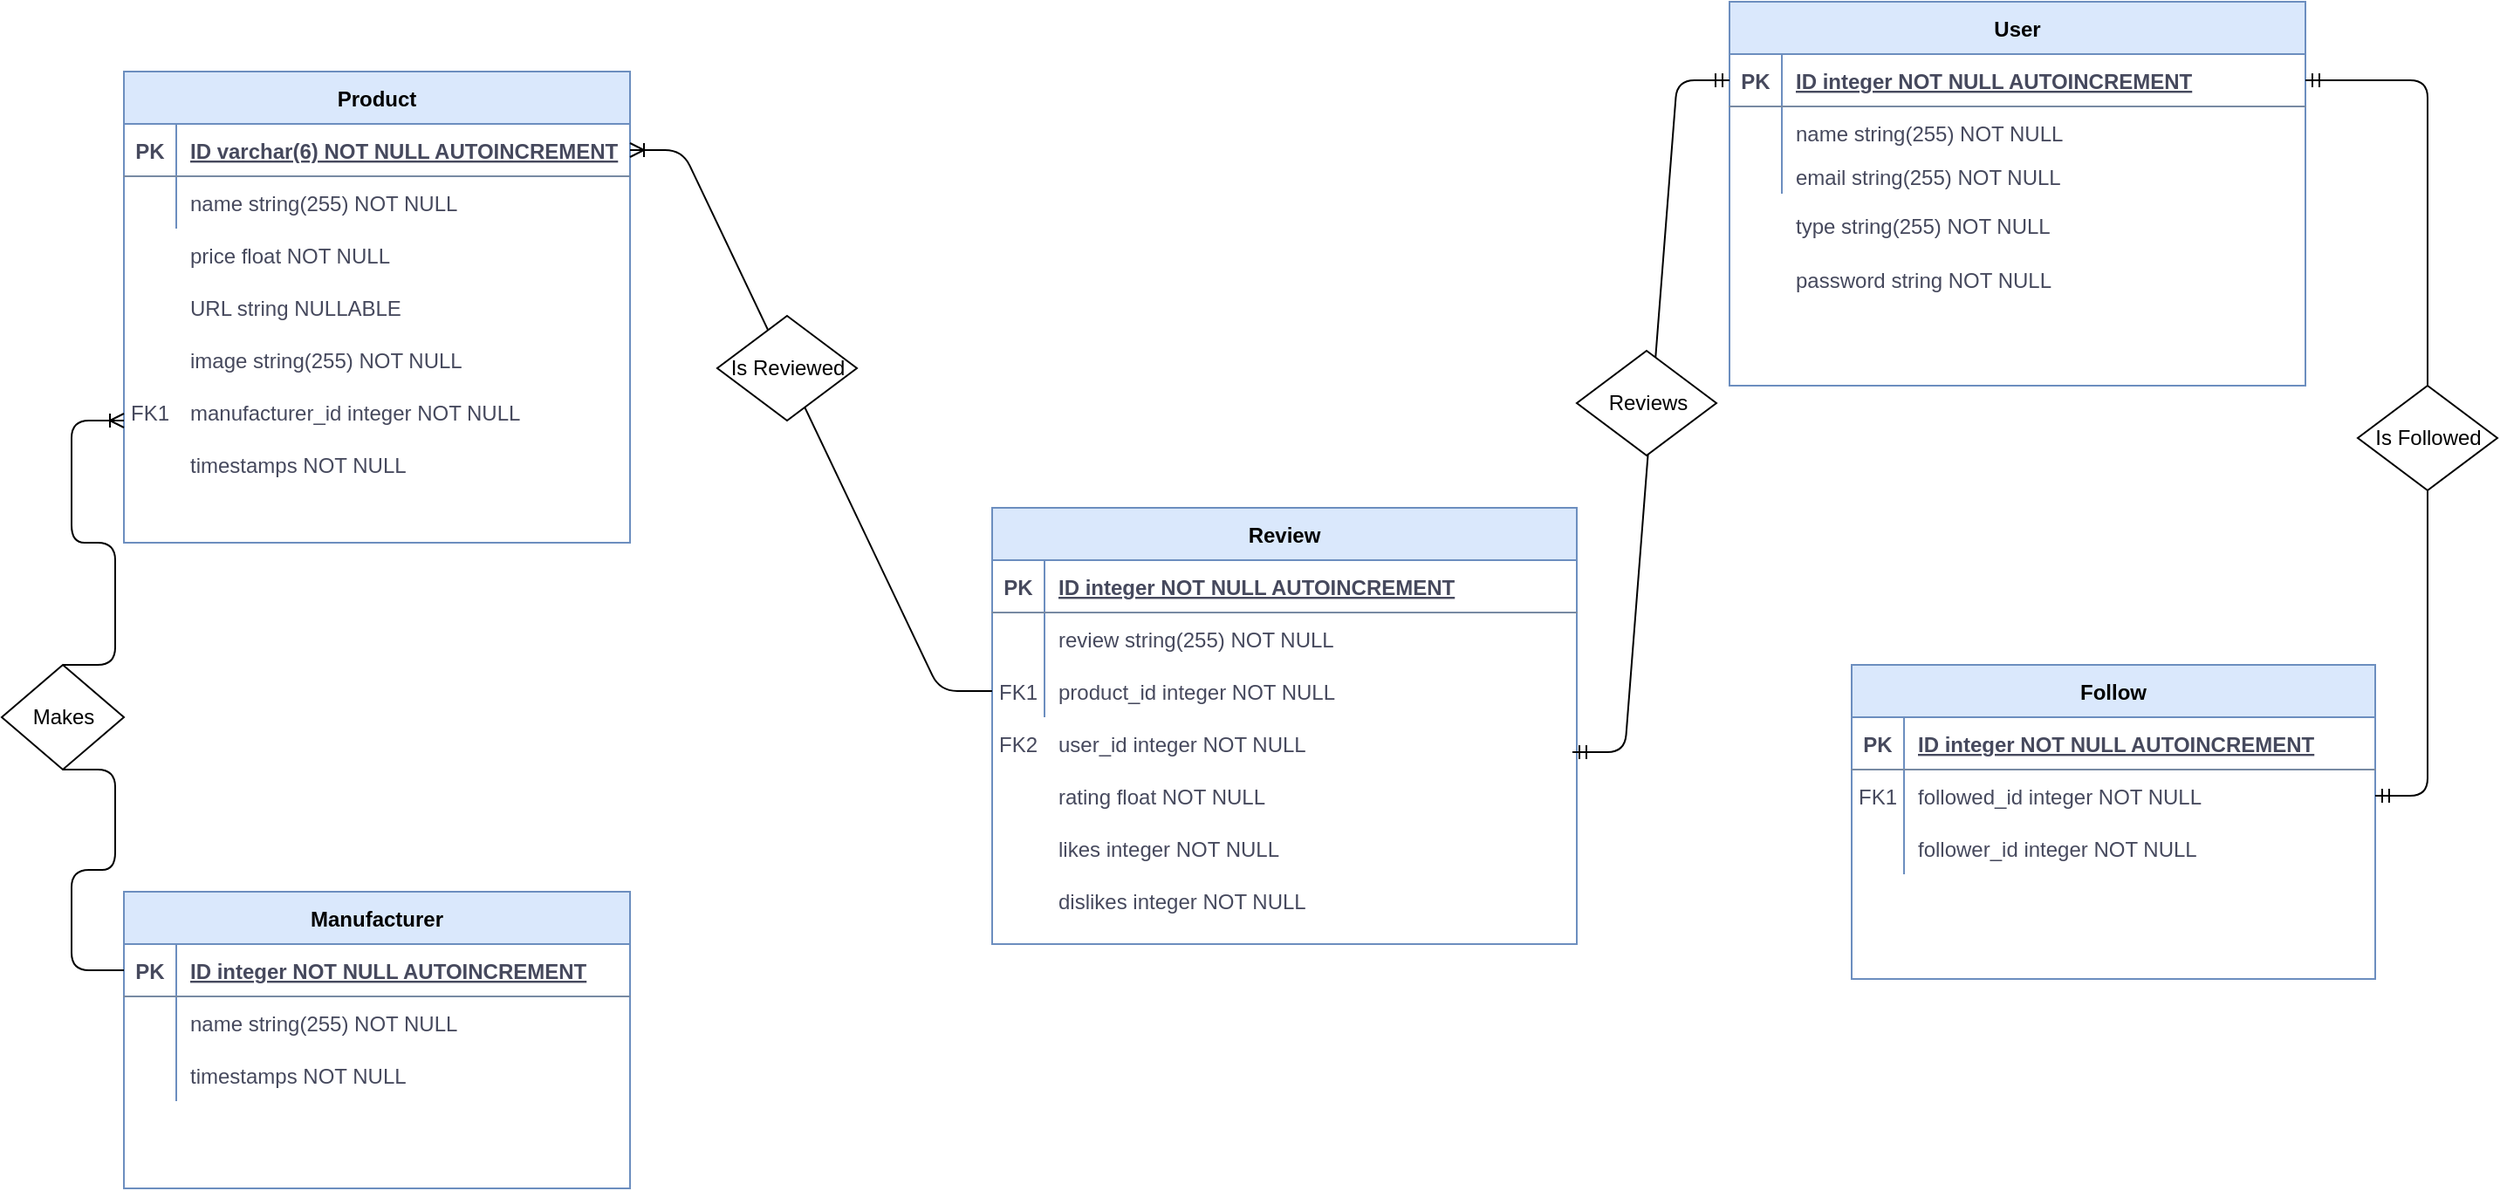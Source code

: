 <mxfile version="15.1.1" type="device"><diagram id="R2lEEEUBdFMjLlhIrx00" name="Page-1"><mxGraphModel dx="2066" dy="826" grid="0" gridSize="10" guides="1" tooltips="1" connect="1" arrows="1" fold="1" page="1" pageScale="1" pageWidth="1700" pageHeight="1100" background="#FFFFFF" math="0" shadow="0" extFonts="Permanent Marker^https://fonts.googleapis.com/css?family=Permanent+Marker"><root><mxCell id="0"/><mxCell id="1" parent="0"/><mxCell id="C-vyLk0tnHw3VtMMgP7b-2" value="User" style="shape=table;startSize=30;container=1;collapsible=1;childLayout=tableLayout;fixedRows=1;rowLines=0;fontStyle=1;align=center;resizeLast=1;fillColor=#dae8fc;strokeColor=#6c8ebf;" parent="1" vertex="1"><mxGeometry x="990" y="50" width="330" height="220" as="geometry"/></mxCell><mxCell id="C-vyLk0tnHw3VtMMgP7b-3" value="" style="shape=partialRectangle;collapsible=0;dropTarget=0;pointerEvents=0;fillColor=none;points=[[0,0.5],[1,0.5]];portConstraint=eastwest;top=0;left=0;right=0;bottom=1;strokeColor=#788AA3;fontColor=#46495D;" parent="C-vyLk0tnHw3VtMMgP7b-2" vertex="1"><mxGeometry y="30" width="330" height="30" as="geometry"/></mxCell><mxCell id="C-vyLk0tnHw3VtMMgP7b-4" value="PK" style="shape=partialRectangle;overflow=hidden;connectable=0;fillColor=none;top=0;left=0;bottom=0;right=0;fontStyle=1;strokeColor=#788AA3;fontColor=#46495D;" parent="C-vyLk0tnHw3VtMMgP7b-3" vertex="1"><mxGeometry width="30" height="30" as="geometry"/></mxCell><mxCell id="C-vyLk0tnHw3VtMMgP7b-5" value="ID integer NOT NULL AUTOINCREMENT" style="shape=partialRectangle;overflow=hidden;connectable=0;fillColor=none;top=0;left=0;bottom=0;right=0;align=left;spacingLeft=6;fontStyle=5;strokeColor=#788AA3;fontColor=#46495D;" parent="C-vyLk0tnHw3VtMMgP7b-3" vertex="1"><mxGeometry x="30" width="300" height="30" as="geometry"/></mxCell><mxCell id="C-vyLk0tnHw3VtMMgP7b-6" value="" style="shape=partialRectangle;collapsible=0;dropTarget=0;pointerEvents=0;fillColor=none;points=[[0,0.5],[1,0.5]];portConstraint=eastwest;top=0;left=0;right=0;bottom=0;strokeColor=#788AA3;fontColor=#46495D;" parent="C-vyLk0tnHw3VtMMgP7b-2" vertex="1"><mxGeometry y="60" width="330" height="30" as="geometry"/></mxCell><mxCell id="C-vyLk0tnHw3VtMMgP7b-7" value="" style="shape=partialRectangle;overflow=hidden;connectable=0;fillColor=none;top=0;left=0;bottom=0;right=0;strokeColor=#788AA3;fontColor=#46495D;" parent="C-vyLk0tnHw3VtMMgP7b-6" vertex="1"><mxGeometry width="30" height="30" as="geometry"/></mxCell><mxCell id="C-vyLk0tnHw3VtMMgP7b-8" value="name string(255) NOT NULL" style="shape=partialRectangle;overflow=hidden;connectable=0;fillColor=none;top=0;left=0;bottom=0;right=0;align=left;spacingLeft=6;strokeColor=#788AA3;fontColor=#46495D;" parent="C-vyLk0tnHw3VtMMgP7b-6" vertex="1"><mxGeometry x="30" width="300" height="30" as="geometry"/></mxCell><mxCell id="C-vyLk0tnHw3VtMMgP7b-9" value="" style="shape=partialRectangle;collapsible=0;dropTarget=0;pointerEvents=0;fillColor=none;points=[[0,0.5],[1,0.5]];portConstraint=eastwest;top=0;left=0;right=0;bottom=0;strokeColor=#788AA3;fontColor=#46495D;" parent="C-vyLk0tnHw3VtMMgP7b-2" vertex="1"><mxGeometry y="90" width="330" height="20" as="geometry"/></mxCell><mxCell id="C-vyLk0tnHw3VtMMgP7b-10" value="" style="shape=partialRectangle;overflow=hidden;connectable=0;fillColor=none;top=0;left=0;bottom=0;right=0;strokeColor=#788AA3;fontColor=#46495D;" parent="C-vyLk0tnHw3VtMMgP7b-9" vertex="1"><mxGeometry width="30" height="20" as="geometry"/></mxCell><mxCell id="C-vyLk0tnHw3VtMMgP7b-11" value="email string(255) NOT NULL" style="shape=partialRectangle;overflow=hidden;connectable=0;fillColor=none;top=0;left=0;bottom=0;right=0;align=left;spacingLeft=6;strokeColor=#788AA3;fontColor=#46495D;" parent="C-vyLk0tnHw3VtMMgP7b-9" vertex="1"><mxGeometry x="30" width="300" height="20" as="geometry"/></mxCell><mxCell id="C-vyLk0tnHw3VtMMgP7b-13" value="Review" style="shape=table;startSize=30;container=1;collapsible=1;childLayout=tableLayout;fixedRows=1;rowLines=0;fontStyle=1;align=center;resizeLast=1;fillColor=#dae8fc;strokeColor=#6c8ebf;" parent="1" vertex="1"><mxGeometry x="567.5" y="340" width="335" height="250" as="geometry"/></mxCell><mxCell id="C-vyLk0tnHw3VtMMgP7b-14" value="" style="shape=partialRectangle;collapsible=0;dropTarget=0;pointerEvents=0;fillColor=none;points=[[0,0.5],[1,0.5]];portConstraint=eastwest;top=0;left=0;right=0;bottom=1;strokeColor=#788AA3;fontColor=#46495D;" parent="C-vyLk0tnHw3VtMMgP7b-13" vertex="1"><mxGeometry y="30" width="335" height="30" as="geometry"/></mxCell><mxCell id="C-vyLk0tnHw3VtMMgP7b-15" value="PK" style="shape=partialRectangle;overflow=hidden;connectable=0;fillColor=none;top=0;left=0;bottom=0;right=0;fontStyle=1;strokeColor=#788AA3;fontColor=#46495D;" parent="C-vyLk0tnHw3VtMMgP7b-14" vertex="1"><mxGeometry width="30" height="30" as="geometry"/></mxCell><mxCell id="C-vyLk0tnHw3VtMMgP7b-16" value="ID integer NOT NULL AUTOINCREMENT" style="shape=partialRectangle;overflow=hidden;connectable=0;fillColor=none;top=0;left=0;bottom=0;right=0;align=left;spacingLeft=6;fontStyle=5;strokeColor=#788AA3;fontColor=#46495D;" parent="C-vyLk0tnHw3VtMMgP7b-14" vertex="1"><mxGeometry x="30" width="305" height="30" as="geometry"/></mxCell><mxCell id="C-vyLk0tnHw3VtMMgP7b-17" value="" style="shape=partialRectangle;collapsible=0;dropTarget=0;pointerEvents=0;fillColor=none;points=[[0,0.5],[1,0.5]];portConstraint=eastwest;top=0;left=0;right=0;bottom=0;strokeColor=#788AA3;fontColor=#46495D;" parent="C-vyLk0tnHw3VtMMgP7b-13" vertex="1"><mxGeometry y="60" width="335" height="30" as="geometry"/></mxCell><mxCell id="C-vyLk0tnHw3VtMMgP7b-18" value="" style="shape=partialRectangle;overflow=hidden;connectable=0;fillColor=none;top=0;left=0;bottom=0;right=0;strokeColor=#788AA3;fontColor=#46495D;" parent="C-vyLk0tnHw3VtMMgP7b-17" vertex="1"><mxGeometry width="30" height="30" as="geometry"/></mxCell><mxCell id="C-vyLk0tnHw3VtMMgP7b-19" value="review string(255) NOT NULL" style="shape=partialRectangle;overflow=hidden;connectable=0;fillColor=none;top=0;left=0;bottom=0;right=0;align=left;spacingLeft=6;strokeColor=#788AA3;fontColor=#46495D;" parent="C-vyLk0tnHw3VtMMgP7b-17" vertex="1"><mxGeometry x="30" width="305" height="30" as="geometry"/></mxCell><mxCell id="C-vyLk0tnHw3VtMMgP7b-20" value="" style="shape=partialRectangle;collapsible=0;dropTarget=0;pointerEvents=0;fillColor=none;points=[[0,0.5],[1,0.5]];portConstraint=eastwest;top=0;left=0;right=0;bottom=0;strokeColor=#788AA3;fontColor=#46495D;" parent="C-vyLk0tnHw3VtMMgP7b-13" vertex="1"><mxGeometry y="90" width="335" height="30" as="geometry"/></mxCell><mxCell id="C-vyLk0tnHw3VtMMgP7b-21" value="" style="shape=partialRectangle;overflow=hidden;connectable=0;fillColor=none;top=0;left=0;bottom=0;right=0;strokeColor=#788AA3;fontColor=#46495D;" parent="C-vyLk0tnHw3VtMMgP7b-20" vertex="1"><mxGeometry width="30" height="30" as="geometry"/></mxCell><mxCell id="C-vyLk0tnHw3VtMMgP7b-22" value="" style="shape=partialRectangle;overflow=hidden;connectable=0;fillColor=none;top=0;left=0;bottom=0;right=0;align=left;spacingLeft=6;strokeColor=#788AA3;fontColor=#46495D;" parent="C-vyLk0tnHw3VtMMgP7b-20" vertex="1"><mxGeometry x="30" width="305" height="30" as="geometry"/></mxCell><mxCell id="C-vyLk0tnHw3VtMMgP7b-23" value="Product" style="shape=table;startSize=30;container=1;collapsible=1;childLayout=tableLayout;fixedRows=1;rowLines=0;fontStyle=1;align=center;resizeLast=1;fillColor=#dae8fc;strokeColor=#6c8ebf;" parent="1" vertex="1"><mxGeometry x="70" y="90" width="290" height="270" as="geometry"/></mxCell><mxCell id="C-vyLk0tnHw3VtMMgP7b-24" value="" style="shape=partialRectangle;collapsible=0;dropTarget=0;pointerEvents=0;fillColor=none;points=[[0,0.5],[1,0.5]];portConstraint=eastwest;top=0;left=0;right=0;bottom=1;strokeColor=#788AA3;fontColor=#46495D;" parent="C-vyLk0tnHw3VtMMgP7b-23" vertex="1"><mxGeometry y="30" width="290" height="30" as="geometry"/></mxCell><mxCell id="C-vyLk0tnHw3VtMMgP7b-25" value="PK" style="shape=partialRectangle;overflow=hidden;connectable=0;fillColor=none;top=0;left=0;bottom=0;right=0;fontStyle=1;strokeColor=#788AA3;fontColor=#46495D;" parent="C-vyLk0tnHw3VtMMgP7b-24" vertex="1"><mxGeometry width="30" height="30" as="geometry"/></mxCell><mxCell id="C-vyLk0tnHw3VtMMgP7b-26" value="ID varchar(6) NOT NULL AUTOINCREMENT" style="shape=partialRectangle;overflow=hidden;connectable=0;fillColor=none;top=0;left=0;bottom=0;right=0;align=left;spacingLeft=6;fontStyle=5;strokeColor=#788AA3;fontColor=#46495D;" parent="C-vyLk0tnHw3VtMMgP7b-24" vertex="1"><mxGeometry x="30" width="260" height="30" as="geometry"/></mxCell><mxCell id="C-vyLk0tnHw3VtMMgP7b-27" value="" style="shape=partialRectangle;collapsible=0;dropTarget=0;pointerEvents=0;fillColor=none;points=[[0,0.5],[1,0.5]];portConstraint=eastwest;top=0;left=0;right=0;bottom=0;strokeColor=#788AA3;fontColor=#46495D;" parent="C-vyLk0tnHw3VtMMgP7b-23" vertex="1"><mxGeometry y="60" width="290" height="30" as="geometry"/></mxCell><mxCell id="C-vyLk0tnHw3VtMMgP7b-28" value="" style="shape=partialRectangle;overflow=hidden;connectable=0;fillColor=none;top=0;left=0;bottom=0;right=0;strokeColor=#788AA3;fontColor=#46495D;" parent="C-vyLk0tnHw3VtMMgP7b-27" vertex="1"><mxGeometry width="30" height="30" as="geometry"/></mxCell><mxCell id="C-vyLk0tnHw3VtMMgP7b-29" value="name string(255) NOT NULL" style="shape=partialRectangle;overflow=hidden;connectable=0;fillColor=none;top=0;left=0;bottom=0;right=0;align=left;spacingLeft=6;strokeColor=#788AA3;fontColor=#46495D;" parent="C-vyLk0tnHw3VtMMgP7b-27" vertex="1"><mxGeometry x="30" width="260" height="30" as="geometry"/></mxCell><mxCell id="gpZ13DJWJW5SmuJA7T7j-2" value="price float NOT NULL" style="shape=partialRectangle;overflow=hidden;connectable=0;fillColor=none;top=0;left=0;bottom=0;right=0;align=left;spacingLeft=6;strokeColor=#788AA3;fontColor=#46495D;" parent="1" vertex="1"><mxGeometry x="100" y="180" width="220" height="30" as="geometry"/></mxCell><mxCell id="gpZ13DJWJW5SmuJA7T7j-3" value="URL string NULLABLE" style="shape=partialRectangle;overflow=hidden;connectable=0;fillColor=none;top=0;left=0;bottom=0;right=0;align=left;spacingLeft=6;strokeColor=#788AA3;fontColor=#46495D;" parent="1" vertex="1"><mxGeometry x="100" y="210" width="220" height="30" as="geometry"/></mxCell><mxCell id="gpZ13DJWJW5SmuJA7T7j-4" value="image string(255) NOT NULL" style="shape=partialRectangle;overflow=hidden;connectable=0;fillColor=none;top=0;left=0;bottom=0;right=0;align=left;spacingLeft=6;strokeColor=#788AA3;fontColor=#46495D;" parent="1" vertex="1"><mxGeometry x="100" y="240" width="220" height="30" as="geometry"/></mxCell><mxCell id="gpZ13DJWJW5SmuJA7T7j-5" value="manufacturer_id integer NOT NULL" style="shape=partialRectangle;overflow=hidden;connectable=0;fillColor=none;top=0;left=0;bottom=0;right=0;align=left;spacingLeft=6;strokeColor=#788AA3;fontColor=#46495D;" parent="1" vertex="1"><mxGeometry x="100" y="270" width="220" height="30" as="geometry"/></mxCell><mxCell id="gpZ13DJWJW5SmuJA7T7j-6" value="timestamps NOT NULL" style="shape=partialRectangle;overflow=hidden;connectable=0;fillColor=none;top=0;left=0;bottom=0;right=0;align=left;spacingLeft=6;strokeColor=#788AA3;fontColor=#46495D;" parent="1" vertex="1"><mxGeometry x="100" y="300" width="220" height="30" as="geometry"/></mxCell><mxCell id="gpZ13DJWJW5SmuJA7T7j-9" value="product_id integer NOT NULL" style="shape=partialRectangle;overflow=hidden;connectable=0;fillColor=none;top=0;left=0;bottom=0;right=0;align=left;spacingLeft=6;strokeColor=#788AA3;fontColor=#46495D;" parent="1" vertex="1"><mxGeometry x="597.5" y="430" width="305" height="30" as="geometry"/></mxCell><mxCell id="gpZ13DJWJW5SmuJA7T7j-10" value="user_id integer NOT NULL" style="shape=partialRectangle;overflow=hidden;connectable=0;fillColor=none;top=0;left=0;bottom=0;right=0;align=left;spacingLeft=6;strokeColor=#788AA3;fontColor=#46495D;" parent="1" vertex="1"><mxGeometry x="597.5" y="460" width="302.5" height="30" as="geometry"/></mxCell><mxCell id="gpZ13DJWJW5SmuJA7T7j-11" value="rating float NOT NULL" style="shape=partialRectangle;overflow=hidden;connectable=0;fillColor=none;top=0;left=0;bottom=0;right=0;align=left;spacingLeft=6;strokeColor=#788AA3;fontColor=#46495D;" parent="1" vertex="1"><mxGeometry x="597.5" y="490" width="415" height="30" as="geometry"/></mxCell><mxCell id="gpZ13DJWJW5SmuJA7T7j-12" value="type string(255) NOT NULL" style="shape=partialRectangle;overflow=hidden;connectable=0;fillColor=none;top=0;left=0;bottom=0;right=0;align=left;spacingLeft=6;strokeColor=#788AA3;fontColor=#46495D;" parent="1" vertex="1"><mxGeometry x="1020" y="163" width="300" height="30" as="geometry"/></mxCell><mxCell id="gpZ13DJWJW5SmuJA7T7j-13" value="password string NOT NULL" style="shape=partialRectangle;overflow=hidden;connectable=0;fillColor=none;top=0;left=0;bottom=0;right=0;align=left;spacingLeft=6;strokeColor=#788AA3;fontColor=#46495D;" parent="1" vertex="1"><mxGeometry x="1020" y="194" width="300" height="30" as="geometry"/></mxCell><mxCell id="OJxCVBWFnnUxcMeiU13Y-1" value="Follow" style="shape=table;startSize=30;container=1;collapsible=1;childLayout=tableLayout;fixedRows=1;rowLines=0;fontStyle=1;align=center;resizeLast=1;fillColor=#dae8fc;strokeColor=#6c8ebf;" vertex="1" parent="1"><mxGeometry x="1060" y="430" width="300" height="180" as="geometry"/></mxCell><mxCell id="OJxCVBWFnnUxcMeiU13Y-2" value="" style="shape=partialRectangle;collapsible=0;dropTarget=0;pointerEvents=0;fillColor=none;points=[[0,0.5],[1,0.5]];portConstraint=eastwest;top=0;left=0;right=0;bottom=1;strokeColor=#788AA3;fontColor=#46495D;" vertex="1" parent="OJxCVBWFnnUxcMeiU13Y-1"><mxGeometry y="30" width="300" height="30" as="geometry"/></mxCell><mxCell id="OJxCVBWFnnUxcMeiU13Y-3" value="PK" style="shape=partialRectangle;overflow=hidden;connectable=0;fillColor=none;top=0;left=0;bottom=0;right=0;fontStyle=1;strokeColor=#788AA3;fontColor=#46495D;" vertex="1" parent="OJxCVBWFnnUxcMeiU13Y-2"><mxGeometry width="30" height="30" as="geometry"/></mxCell><mxCell id="OJxCVBWFnnUxcMeiU13Y-4" value="ID integer NOT NULL AUTOINCREMENT" style="shape=partialRectangle;overflow=hidden;connectable=0;fillColor=none;top=0;left=0;bottom=0;right=0;align=left;spacingLeft=6;fontStyle=5;strokeColor=#788AA3;fontColor=#46495D;" vertex="1" parent="OJxCVBWFnnUxcMeiU13Y-2"><mxGeometry x="30" width="270" height="30" as="geometry"/></mxCell><mxCell id="OJxCVBWFnnUxcMeiU13Y-5" value="" style="shape=partialRectangle;collapsible=0;dropTarget=0;pointerEvents=0;fillColor=none;points=[[0,0.5],[1,0.5]];portConstraint=eastwest;top=0;left=0;right=0;bottom=0;strokeColor=#788AA3;fontColor=#46495D;" vertex="1" parent="OJxCVBWFnnUxcMeiU13Y-1"><mxGeometry y="60" width="300" height="30" as="geometry"/></mxCell><mxCell id="OJxCVBWFnnUxcMeiU13Y-6" value="" style="shape=partialRectangle;overflow=hidden;connectable=0;fillColor=none;top=0;left=0;bottom=0;right=0;strokeColor=#788AA3;fontColor=#46495D;" vertex="1" parent="OJxCVBWFnnUxcMeiU13Y-5"><mxGeometry width="30" height="30" as="geometry"/></mxCell><mxCell id="OJxCVBWFnnUxcMeiU13Y-7" value="followed_id integer NOT NULL" style="shape=partialRectangle;overflow=hidden;connectable=0;fillColor=none;top=0;left=0;bottom=0;right=0;align=left;spacingLeft=6;strokeColor=#788AA3;fontColor=#46495D;" vertex="1" parent="OJxCVBWFnnUxcMeiU13Y-5"><mxGeometry x="30" width="270" height="30" as="geometry"/></mxCell><mxCell id="OJxCVBWFnnUxcMeiU13Y-8" value="" style="shape=partialRectangle;collapsible=0;dropTarget=0;pointerEvents=0;fillColor=none;points=[[0,0.5],[1,0.5]];portConstraint=eastwest;top=0;left=0;right=0;bottom=0;strokeColor=#788AA3;fontColor=#46495D;" vertex="1" parent="OJxCVBWFnnUxcMeiU13Y-1"><mxGeometry y="90" width="300" height="30" as="geometry"/></mxCell><mxCell id="OJxCVBWFnnUxcMeiU13Y-9" value="" style="shape=partialRectangle;overflow=hidden;connectable=0;fillColor=none;top=0;left=0;bottom=0;right=0;strokeColor=#788AA3;fontColor=#46495D;" vertex="1" parent="OJxCVBWFnnUxcMeiU13Y-8"><mxGeometry width="30" height="30" as="geometry"/></mxCell><mxCell id="OJxCVBWFnnUxcMeiU13Y-10" value="" style="shape=partialRectangle;overflow=hidden;connectable=0;fillColor=none;top=0;left=0;bottom=0;right=0;align=left;spacingLeft=6;strokeColor=#788AA3;fontColor=#46495D;" vertex="1" parent="OJxCVBWFnnUxcMeiU13Y-8"><mxGeometry x="30" width="270" height="30" as="geometry"/></mxCell><mxCell id="OJxCVBWFnnUxcMeiU13Y-11" value="Manufacturer" style="shape=table;startSize=30;container=1;collapsible=1;childLayout=tableLayout;fixedRows=1;rowLines=0;fontStyle=1;align=center;resizeLast=1;fillColor=#dae8fc;strokeColor=#6c8ebf;" vertex="1" parent="1"><mxGeometry x="70" y="560" width="290" height="170" as="geometry"/></mxCell><mxCell id="OJxCVBWFnnUxcMeiU13Y-12" value="" style="shape=partialRectangle;collapsible=0;dropTarget=0;pointerEvents=0;fillColor=none;points=[[0,0.5],[1,0.5]];portConstraint=eastwest;top=0;left=0;right=0;bottom=1;strokeColor=#788AA3;fontColor=#46495D;" vertex="1" parent="OJxCVBWFnnUxcMeiU13Y-11"><mxGeometry y="30" width="290" height="30" as="geometry"/></mxCell><mxCell id="OJxCVBWFnnUxcMeiU13Y-13" value="PK" style="shape=partialRectangle;overflow=hidden;connectable=0;fillColor=none;top=0;left=0;bottom=0;right=0;fontStyle=1;strokeColor=#788AA3;fontColor=#46495D;" vertex="1" parent="OJxCVBWFnnUxcMeiU13Y-12"><mxGeometry width="30" height="30" as="geometry"/></mxCell><mxCell id="OJxCVBWFnnUxcMeiU13Y-14" value="ID integer NOT NULL AUTOINCREMENT" style="shape=partialRectangle;overflow=hidden;connectable=0;fillColor=none;top=0;left=0;bottom=0;right=0;align=left;spacingLeft=6;fontStyle=5;strokeColor=#788AA3;fontColor=#46495D;" vertex="1" parent="OJxCVBWFnnUxcMeiU13Y-12"><mxGeometry x="30" width="260" height="30" as="geometry"/></mxCell><mxCell id="OJxCVBWFnnUxcMeiU13Y-15" value="" style="shape=partialRectangle;collapsible=0;dropTarget=0;pointerEvents=0;fillColor=none;points=[[0,0.5],[1,0.5]];portConstraint=eastwest;top=0;left=0;right=0;bottom=0;strokeColor=#788AA3;fontColor=#46495D;" vertex="1" parent="OJxCVBWFnnUxcMeiU13Y-11"><mxGeometry y="60" width="290" height="30" as="geometry"/></mxCell><mxCell id="OJxCVBWFnnUxcMeiU13Y-16" value="" style="shape=partialRectangle;overflow=hidden;connectable=0;fillColor=none;top=0;left=0;bottom=0;right=0;strokeColor=#788AA3;fontColor=#46495D;" vertex="1" parent="OJxCVBWFnnUxcMeiU13Y-15"><mxGeometry width="30" height="30" as="geometry"/></mxCell><mxCell id="OJxCVBWFnnUxcMeiU13Y-17" value="name string(255) NOT NULL" style="shape=partialRectangle;overflow=hidden;connectable=0;fillColor=none;top=0;left=0;bottom=0;right=0;align=left;spacingLeft=6;strokeColor=#788AA3;fontColor=#46495D;" vertex="1" parent="OJxCVBWFnnUxcMeiU13Y-15"><mxGeometry x="30" width="260" height="30" as="geometry"/></mxCell><mxCell id="OJxCVBWFnnUxcMeiU13Y-18" value="" style="shape=partialRectangle;collapsible=0;dropTarget=0;pointerEvents=0;fillColor=none;points=[[0,0.5],[1,0.5]];portConstraint=eastwest;top=0;left=0;right=0;bottom=0;strokeColor=#788AA3;fontColor=#46495D;" vertex="1" parent="OJxCVBWFnnUxcMeiU13Y-11"><mxGeometry y="90" width="290" height="30" as="geometry"/></mxCell><mxCell id="OJxCVBWFnnUxcMeiU13Y-19" value="" style="shape=partialRectangle;overflow=hidden;connectable=0;fillColor=none;top=0;left=0;bottom=0;right=0;strokeColor=#788AA3;fontColor=#46495D;" vertex="1" parent="OJxCVBWFnnUxcMeiU13Y-18"><mxGeometry width="30" height="30" as="geometry"/></mxCell><mxCell id="OJxCVBWFnnUxcMeiU13Y-20" value="" style="shape=partialRectangle;overflow=hidden;connectable=0;fillColor=none;top=0;left=0;bottom=0;right=0;align=left;spacingLeft=6;strokeColor=#788AA3;fontColor=#46495D;" vertex="1" parent="OJxCVBWFnnUxcMeiU13Y-18"><mxGeometry x="30" width="260" height="30" as="geometry"/></mxCell><mxCell id="OJxCVBWFnnUxcMeiU13Y-22" value="timestamps NOT NULL" style="shape=partialRectangle;overflow=hidden;connectable=0;fillColor=none;top=0;left=0;bottom=0;right=0;align=left;spacingLeft=6;strokeColor=#788AA3;fontColor=#46495D;" vertex="1" parent="1"><mxGeometry x="100" y="650" width="260" height="30" as="geometry"/></mxCell><mxCell id="OJxCVBWFnnUxcMeiU13Y-23" value="FK1" style="shape=partialRectangle;overflow=hidden;connectable=0;fillColor=none;top=0;left=0;bottom=0;right=0;strokeColor=#788AA3;fontColor=#46495D;" vertex="1" parent="1"><mxGeometry x="70" y="270" width="30" height="30" as="geometry"/></mxCell><mxCell id="OJxCVBWFnnUxcMeiU13Y-24" value="FK1" style="shape=partialRectangle;overflow=hidden;connectable=0;fillColor=none;top=0;left=0;bottom=0;right=0;strokeColor=#788AA3;fontColor=#46495D;" vertex="1" parent="1"><mxGeometry x="567.5" y="430" width="30" height="30" as="geometry"/></mxCell><mxCell id="OJxCVBWFnnUxcMeiU13Y-25" value="FK2" style="shape=partialRectangle;overflow=hidden;connectable=0;fillColor=none;top=0;left=0;bottom=0;right=0;strokeColor=#788AA3;fontColor=#46495D;" vertex="1" parent="1"><mxGeometry x="567.5" y="460" width="30" height="30" as="geometry"/></mxCell><mxCell id="OJxCVBWFnnUxcMeiU13Y-26" value="likes integer NOT NULL" style="shape=partialRectangle;overflow=hidden;connectable=0;fillColor=none;top=0;left=0;bottom=0;right=0;align=left;spacingLeft=6;strokeColor=#788AA3;fontColor=#46495D;" vertex="1" parent="1"><mxGeometry x="597.5" y="520" width="415" height="30" as="geometry"/></mxCell><mxCell id="OJxCVBWFnnUxcMeiU13Y-27" value="dislikes integer NOT NULL" style="shape=partialRectangle;overflow=hidden;connectable=0;fillColor=none;top=0;left=0;bottom=0;right=0;align=left;spacingLeft=6;strokeColor=#788AA3;fontColor=#46495D;" vertex="1" parent="1"><mxGeometry x="597.5" y="550" width="415" height="30" as="geometry"/></mxCell><mxCell id="OJxCVBWFnnUxcMeiU13Y-30" value="follower_id integer NOT NULL" style="shape=partialRectangle;overflow=hidden;connectable=0;fillColor=none;top=0;left=0;bottom=0;right=0;align=left;spacingLeft=6;strokeColor=#788AA3;fontColor=#46495D;" vertex="1" parent="1"><mxGeometry x="1090" y="520" width="270" height="30" as="geometry"/></mxCell><mxCell id="OJxCVBWFnnUxcMeiU13Y-32" value="FK1" style="shape=partialRectangle;overflow=hidden;connectable=0;fillColor=none;top=0;left=0;bottom=0;right=0;strokeColor=#788AA3;fontColor=#46495D;" vertex="1" parent="1"><mxGeometry x="1060" y="490" width="30" height="30" as="geometry"/></mxCell><mxCell id="OJxCVBWFnnUxcMeiU13Y-33" value="" style="edgeStyle=entityRelationEdgeStyle;fontSize=12;html=1;endArrow=ERoneToMany;exitX=0.5;exitY=0;exitDx=0;exitDy=0;startArrow=none;" edge="1" parent="1" source="OJxCVBWFnnUxcMeiU13Y-34"><mxGeometry width="100" height="100" relative="1" as="geometry"><mxPoint x="520" y="750" as="sourcePoint"/><mxPoint x="70" y="290" as="targetPoint"/></mxGeometry></mxCell><mxCell id="OJxCVBWFnnUxcMeiU13Y-34" value="Makes" style="shape=rhombus;html=1;dashed=0;whitespace=wrap;perimeter=rhombusPerimeter;" vertex="1" parent="1"><mxGeometry y="430" width="70" height="60" as="geometry"/></mxCell><mxCell id="OJxCVBWFnnUxcMeiU13Y-36" value="" style="edgeStyle=entityRelationEdgeStyle;fontSize=12;html=1;endArrow=none;startArrow=none;entryX=0.5;entryY=1;entryDx=0;entryDy=0;exitX=0;exitY=0.5;exitDx=0;exitDy=0;" edge="1" parent="1" source="OJxCVBWFnnUxcMeiU13Y-12" target="OJxCVBWFnnUxcMeiU13Y-34"><mxGeometry width="100" height="100" relative="1" as="geometry"><mxPoint x="70" y="605" as="sourcePoint"/><mxPoint x="70" y="290" as="targetPoint"/></mxGeometry></mxCell><mxCell id="OJxCVBWFnnUxcMeiU13Y-38" value="" style="edgeStyle=entityRelationEdgeStyle;fontSize=12;html=1;endArrow=ERmandOne;startArrow=ERmandOne;entryX=0;entryY=0.5;entryDx=0;entryDy=0;" edge="1" parent="1" target="C-vyLk0tnHw3VtMMgP7b-3"><mxGeometry width="100" height="100" relative="1" as="geometry"><mxPoint x="900" y="480" as="sourcePoint"/><mxPoint x="880" y="200" as="targetPoint"/></mxGeometry></mxCell><mxCell id="OJxCVBWFnnUxcMeiU13Y-39" value="" style="edgeStyle=entityRelationEdgeStyle;fontSize=12;html=1;endArrow=ERoneToMany;startArrow=none;entryX=1;entryY=0.5;entryDx=0;entryDy=0;exitX=0;exitY=0.5;exitDx=0;exitDy=0;" edge="1" parent="1" source="C-vyLk0tnHw3VtMMgP7b-20" target="C-vyLk0tnHw3VtMMgP7b-24"><mxGeometry width="100" height="100" relative="1" as="geometry"><mxPoint x="480" y="470" as="sourcePoint"/><mxPoint x="80.0" y="300" as="targetPoint"/></mxGeometry></mxCell><mxCell id="OJxCVBWFnnUxcMeiU13Y-41" value="" style="edgeStyle=entityRelationEdgeStyle;fontSize=12;html=1;endArrow=ERmandOne;startArrow=ERmandOne;entryX=1;entryY=0.5;entryDx=0;entryDy=0;" edge="1" parent="1" target="C-vyLk0tnHw3VtMMgP7b-3"><mxGeometry width="100" height="100" relative="1" as="geometry"><mxPoint x="1360" y="505" as="sourcePoint"/><mxPoint x="1000" y="105" as="targetPoint"/></mxGeometry></mxCell><mxCell id="MDz4sHb_Aj75Q7EcyH6g-1" value="Is Followed" style="shape=rhombus;html=1;dashed=0;whitespace=wrap;perimeter=rhombusPerimeter;" parent="1" vertex="1"><mxGeometry x="1350" y="270" width="80" height="60" as="geometry"/></mxCell><mxCell id="OJxCVBWFnnUxcMeiU13Y-43" value="Reviews" style="shape=rhombus;html=1;dashed=0;whitespace=wrap;perimeter=rhombusPerimeter;" vertex="1" parent="1"><mxGeometry x="902.5" y="250" width="80" height="60" as="geometry"/></mxCell><mxCell id="OJxCVBWFnnUxcMeiU13Y-44" value="Is Reviewed" style="shape=rhombus;html=1;dashed=0;whitespace=wrap;perimeter=rhombusPerimeter;" vertex="1" parent="1"><mxGeometry x="410" y="230" width="80" height="60" as="geometry"/></mxCell></root></mxGraphModel></diagram></mxfile>